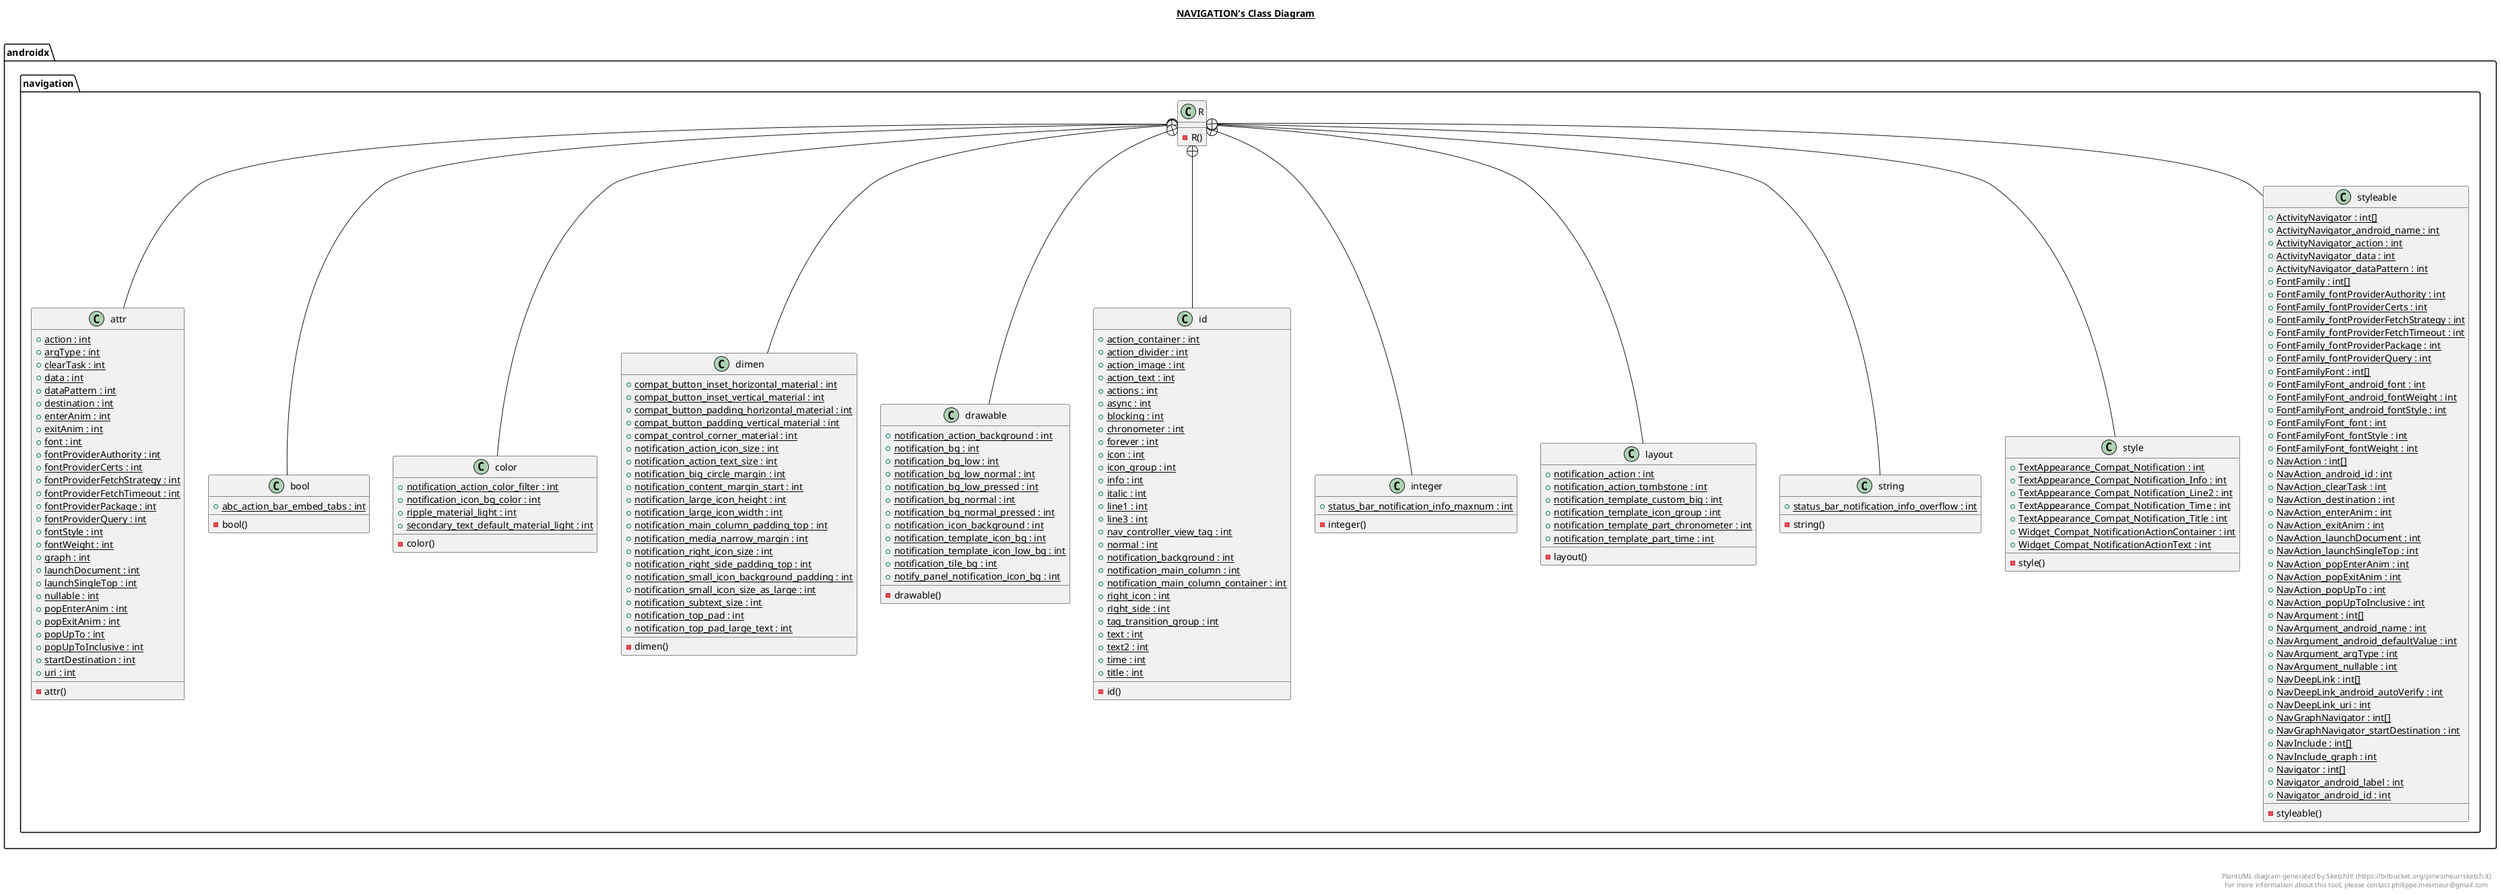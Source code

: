 @startuml

title __NAVIGATION's Class Diagram__\n

  package androidx.navigation {
    class R {
        - R()
    }
  }
  

  package androidx.navigation {
    class attr {
        {static} + action : int
        {static} + argType : int
        {static} + clearTask : int
        {static} + data : int
        {static} + dataPattern : int
        {static} + destination : int
        {static} + enterAnim : int
        {static} + exitAnim : int
        {static} + font : int
        {static} + fontProviderAuthority : int
        {static} + fontProviderCerts : int
        {static} + fontProviderFetchStrategy : int
        {static} + fontProviderFetchTimeout : int
        {static} + fontProviderPackage : int
        {static} + fontProviderQuery : int
        {static} + fontStyle : int
        {static} + fontWeight : int
        {static} + graph : int
        {static} + launchDocument : int
        {static} + launchSingleTop : int
        {static} + nullable : int
        {static} + popEnterAnim : int
        {static} + popExitAnim : int
        {static} + popUpTo : int
        {static} + popUpToInclusive : int
        {static} + startDestination : int
        {static} + uri : int
        - attr()
    }
  }
  

  package androidx.navigation {
    class bool {
        {static} + abc_action_bar_embed_tabs : int
        - bool()
    }
  }
  

  package androidx.navigation {
    class color {
        {static} + notification_action_color_filter : int
        {static} + notification_icon_bg_color : int
        {static} + ripple_material_light : int
        {static} + secondary_text_default_material_light : int
        - color()
    }
  }
  

  package androidx.navigation {
    class dimen {
        {static} + compat_button_inset_horizontal_material : int
        {static} + compat_button_inset_vertical_material : int
        {static} + compat_button_padding_horizontal_material : int
        {static} + compat_button_padding_vertical_material : int
        {static} + compat_control_corner_material : int
        {static} + notification_action_icon_size : int
        {static} + notification_action_text_size : int
        {static} + notification_big_circle_margin : int
        {static} + notification_content_margin_start : int
        {static} + notification_large_icon_height : int
        {static} + notification_large_icon_width : int
        {static} + notification_main_column_padding_top : int
        {static} + notification_media_narrow_margin : int
        {static} + notification_right_icon_size : int
        {static} + notification_right_side_padding_top : int
        {static} + notification_small_icon_background_padding : int
        {static} + notification_small_icon_size_as_large : int
        {static} + notification_subtext_size : int
        {static} + notification_top_pad : int
        {static} + notification_top_pad_large_text : int
        - dimen()
    }
  }
  

  package androidx.navigation {
    class drawable {
        {static} + notification_action_background : int
        {static} + notification_bg : int
        {static} + notification_bg_low : int
        {static} + notification_bg_low_normal : int
        {static} + notification_bg_low_pressed : int
        {static} + notification_bg_normal : int
        {static} + notification_bg_normal_pressed : int
        {static} + notification_icon_background : int
        {static} + notification_template_icon_bg : int
        {static} + notification_template_icon_low_bg : int
        {static} + notification_tile_bg : int
        {static} + notify_panel_notification_icon_bg : int
        - drawable()
    }
  }
  

  package androidx.navigation {
    class id {
        {static} + action_container : int
        {static} + action_divider : int
        {static} + action_image : int
        {static} + action_text : int
        {static} + actions : int
        {static} + async : int
        {static} + blocking : int
        {static} + chronometer : int
        {static} + forever : int
        {static} + icon : int
        {static} + icon_group : int
        {static} + info : int
        {static} + italic : int
        {static} + line1 : int
        {static} + line3 : int
        {static} + nav_controller_view_tag : int
        {static} + normal : int
        {static} + notification_background : int
        {static} + notification_main_column : int
        {static} + notification_main_column_container : int
        {static} + right_icon : int
        {static} + right_side : int
        {static} + tag_transition_group : int
        {static} + text : int
        {static} + text2 : int
        {static} + time : int
        {static} + title : int
        - id()
    }
  }
  

  package androidx.navigation {
    class integer {
        {static} + status_bar_notification_info_maxnum : int
        - integer()
    }
  }
  

  package androidx.navigation {
    class layout {
        {static} + notification_action : int
        {static} + notification_action_tombstone : int
        {static} + notification_template_custom_big : int
        {static} + notification_template_icon_group : int
        {static} + notification_template_part_chronometer : int
        {static} + notification_template_part_time : int
        - layout()
    }
  }
  

  package androidx.navigation {
    class string {
        {static} + status_bar_notification_info_overflow : int
        - string()
    }
  }
  

  package androidx.navigation {
    class style {
        {static} + TextAppearance_Compat_Notification : int
        {static} + TextAppearance_Compat_Notification_Info : int
        {static} + TextAppearance_Compat_Notification_Line2 : int
        {static} + TextAppearance_Compat_Notification_Time : int
        {static} + TextAppearance_Compat_Notification_Title : int
        {static} + Widget_Compat_NotificationActionContainer : int
        {static} + Widget_Compat_NotificationActionText : int
        - style()
    }
  }
  

  package androidx.navigation {
    class styleable {
        {static} + ActivityNavigator : int[]
        {static} + ActivityNavigator_android_name : int
        {static} + ActivityNavigator_action : int
        {static} + ActivityNavigator_data : int
        {static} + ActivityNavigator_dataPattern : int
        {static} + FontFamily : int[]
        {static} + FontFamily_fontProviderAuthority : int
        {static} + FontFamily_fontProviderCerts : int
        {static} + FontFamily_fontProviderFetchStrategy : int
        {static} + FontFamily_fontProviderFetchTimeout : int
        {static} + FontFamily_fontProviderPackage : int
        {static} + FontFamily_fontProviderQuery : int
        {static} + FontFamilyFont : int[]
        {static} + FontFamilyFont_android_font : int
        {static} + FontFamilyFont_android_fontWeight : int
        {static} + FontFamilyFont_android_fontStyle : int
        {static} + FontFamilyFont_font : int
        {static} + FontFamilyFont_fontStyle : int
        {static} + FontFamilyFont_fontWeight : int
        {static} + NavAction : int[]
        {static} + NavAction_android_id : int
        {static} + NavAction_clearTask : int
        {static} + NavAction_destination : int
        {static} + NavAction_enterAnim : int
        {static} + NavAction_exitAnim : int
        {static} + NavAction_launchDocument : int
        {static} + NavAction_launchSingleTop : int
        {static} + NavAction_popEnterAnim : int
        {static} + NavAction_popExitAnim : int
        {static} + NavAction_popUpTo : int
        {static} + NavAction_popUpToInclusive : int
        {static} + NavArgument : int[]
        {static} + NavArgument_android_name : int
        {static} + NavArgument_android_defaultValue : int
        {static} + NavArgument_argType : int
        {static} + NavArgument_nullable : int
        {static} + NavDeepLink : int[]
        {static} + NavDeepLink_android_autoVerify : int
        {static} + NavDeepLink_uri : int
        {static} + NavGraphNavigator : int[]
        {static} + NavGraphNavigator_startDestination : int
        {static} + NavInclude : int[]
        {static} + NavInclude_graph : int
        {static} + Navigator : int[]
        {static} + Navigator_android_label : int
        {static} + Navigator_android_id : int
        - styleable()
    }
  }
  

  R +-down- attr
  R +-down- bool
  R +-down- color
  R +-down- dimen
  R +-down- drawable
  R +-down- id
  R +-down- integer
  R +-down- layout
  R +-down- string
  R +-down- style
  R +-down- styleable


right footer


PlantUML diagram generated by SketchIt! (https://bitbucket.org/pmesmeur/sketch.it)
For more information about this tool, please contact philippe.mesmeur@gmail.com
endfooter

@enduml
